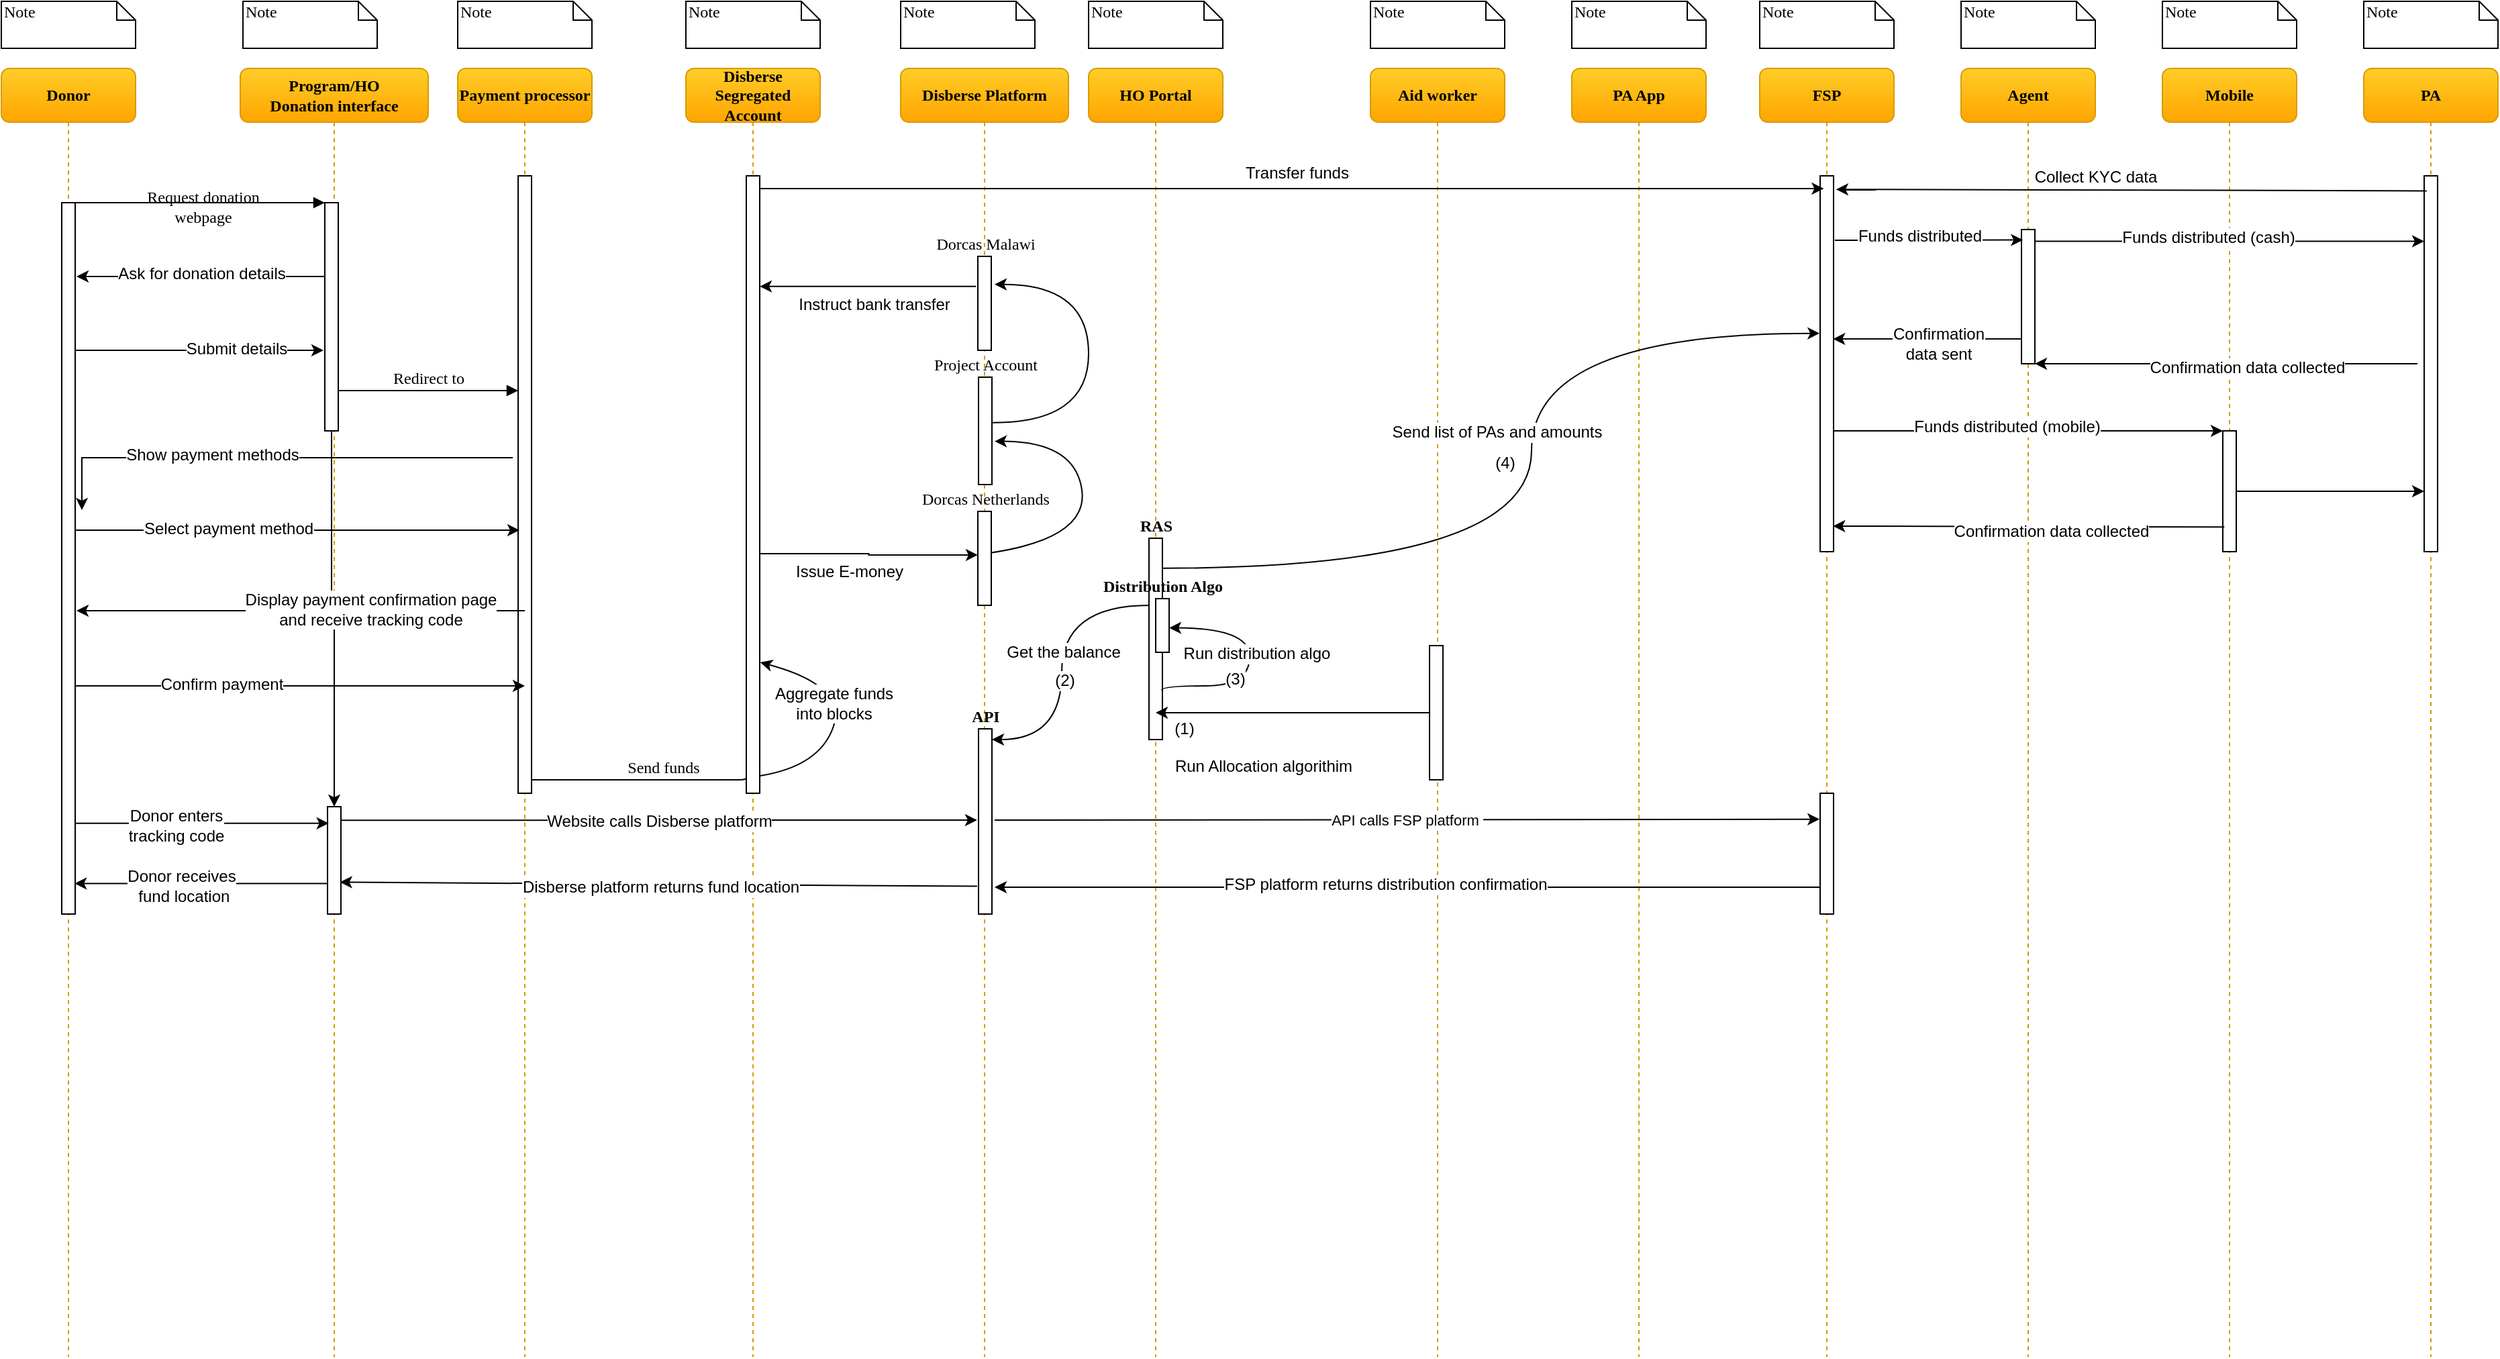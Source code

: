 <mxfile version="10.8.4" type="github"><diagram name="Page-1" id="13e1069c-82ec-6db2-03f1-153e76fe0fe0"><mxGraphModel dx="1394" dy="752" grid="1" gridSize="10" guides="1" tooltips="1" connect="1" arrows="1" fold="1" page="1" pageScale="1" pageWidth="1100" pageHeight="850" background="#ffffff" math="0" shadow="0"><root><mxCell id="0"/><mxCell id="1" parent="0"/><mxCell id="7baba1c4bc27f4b0-2" value="Program/HO&lt;br&gt;Donation interface" style="shape=umlLifeline;perimeter=lifelinePerimeter;whiteSpace=wrap;html=1;container=1;collapsible=0;recursiveResize=0;outlineConnect=0;rounded=1;shadow=0;comic=0;labelBackgroundColor=none;strokeColor=#d79b00;strokeWidth=1;fillColor=#ffcd28;fontFamily=Verdana;fontSize=12;fontColor=#000000;align=center;fontStyle=1;gradientColor=#ffa500;" parent="1" vertex="1"><mxGeometry x="238" y="80" width="140" height="960" as="geometry"/></mxCell><mxCell id="sv2td1icU-97Tw6SDSd2-32" value="" style="edgeStyle=orthogonalEdgeStyle;rounded=0;orthogonalLoop=1;jettySize=auto;html=1;" parent="7baba1c4bc27f4b0-2" source="7baba1c4bc27f4b0-10" target="sv2td1icU-97Tw6SDSd2-31" edge="1"><mxGeometry relative="1" as="geometry"/></mxCell><mxCell id="7baba1c4bc27f4b0-10" value="" style="html=1;points=[];perimeter=orthogonalPerimeter;rounded=0;shadow=0;comic=0;labelBackgroundColor=none;strokeColor=#000000;strokeWidth=1;fillColor=#FFFFFF;fontFamily=Verdana;fontSize=12;fontColor=#000000;align=center;" parent="7baba1c4bc27f4b0-2" vertex="1"><mxGeometry x="63" y="100" width="10" height="170" as="geometry"/></mxCell><mxCell id="sv2td1icU-97Tw6SDSd2-31" value="" style="html=1;points=[];perimeter=orthogonalPerimeter;rounded=0;shadow=0;comic=0;labelBackgroundColor=none;strokeColor=#000000;strokeWidth=1;fillColor=#FFFFFF;fontFamily=Verdana;fontSize=12;fontColor=#000000;align=center;" parent="7baba1c4bc27f4b0-2" vertex="1"><mxGeometry x="65" y="550" width="10" height="80" as="geometry"/></mxCell><mxCell id="7baba1c4bc27f4b0-3" value="Payment processor" style="shape=umlLifeline;perimeter=lifelinePerimeter;whiteSpace=wrap;html=1;container=1;collapsible=0;recursiveResize=0;outlineConnect=0;rounded=1;shadow=0;comic=0;labelBackgroundColor=none;strokeColor=#d79b00;strokeWidth=1;fillColor=#ffcd28;fontFamily=Verdana;fontSize=12;fontColor=#000000;align=center;fontStyle=1;gradientColor=#ffa500;" parent="1" vertex="1"><mxGeometry x="400" y="80" width="100" height="960" as="geometry"/></mxCell><mxCell id="7baba1c4bc27f4b0-13" value="" style="html=1;points=[];perimeter=orthogonalPerimeter;rounded=0;shadow=0;comic=0;labelBackgroundColor=none;strokeColor=#000000;strokeWidth=1;fillColor=#FFFFFF;fontFamily=Verdana;fontSize=12;fontColor=#000000;align=center;" parent="7baba1c4bc27f4b0-3" vertex="1"><mxGeometry x="45" y="80" width="10" height="460" as="geometry"/></mxCell><mxCell id="7baba1c4bc27f4b0-4" value="Disberse Platform" style="shape=umlLifeline;perimeter=lifelinePerimeter;whiteSpace=wrap;html=1;container=1;collapsible=0;recursiveResize=0;outlineConnect=0;rounded=1;shadow=0;comic=0;labelBackgroundColor=none;strokeColor=#d79b00;strokeWidth=1;fillColor=#ffcd28;fontFamily=Verdana;fontSize=12;fontColor=#000000;align=center;fontStyle=1;gradientColor=#ffa500;" parent="1" vertex="1"><mxGeometry x="730" y="80" width="125" height="960" as="geometry"/></mxCell><mxCell id="CLC3MCdHt6e1u6FwwesH-14" value="Project Account" style="html=1;points=[];perimeter=orthogonalPerimeter;rounded=0;shadow=0;comic=0;labelBackgroundColor=none;strokeColor=#000000;strokeWidth=1;fillColor=#FFFFFF;fontFamily=Verdana;fontSize=12;fontColor=#000000;align=center;verticalAlign=bottom;labelPosition=center;verticalLabelPosition=top;" parent="7baba1c4bc27f4b0-4" vertex="1"><mxGeometry x="58" y="230" width="10" height="80" as="geometry"/></mxCell><mxCell id="sv2td1icU-97Tw6SDSd2-11" value="Dorcas Malawi" style="html=1;points=[];perimeter=orthogonalPerimeter;rounded=0;shadow=0;comic=0;labelBackgroundColor=none;strokeColor=#000000;strokeWidth=1;fillColor=#FFFFFF;fontFamily=Verdana;fontSize=12;fontColor=#000000;align=center;verticalAlign=bottom;labelPosition=center;verticalLabelPosition=top;" parent="7baba1c4bc27f4b0-4" vertex="1"><mxGeometry x="57.5" y="140" width="10" height="70" as="geometry"/></mxCell><mxCell id="CLC3MCdHt6e1u6FwwesH-8" value="API" style="html=1;points=[];perimeter=orthogonalPerimeter;rounded=0;shadow=0;comic=0;labelBackgroundColor=none;strokeColor=#000000;strokeWidth=1;fillColor=#FFFFFF;fontFamily=Verdana;fontSize=12;fontColor=#000000;align=center;verticalAlign=bottom;labelPosition=center;verticalLabelPosition=top;fontStyle=1" parent="7baba1c4bc27f4b0-4" vertex="1"><mxGeometry x="58" y="492" width="10" height="138" as="geometry"/></mxCell><mxCell id="7baba1c4bc27f4b0-16" value="Dorcas Netherlands" style="html=1;points=[];perimeter=orthogonalPerimeter;rounded=0;shadow=0;comic=0;labelBackgroundColor=none;strokeColor=#000000;strokeWidth=1;fillColor=#FFFFFF;fontFamily=Verdana;fontSize=12;fontColor=#000000;align=center;verticalAlign=bottom;labelPosition=center;verticalLabelPosition=top;" parent="7baba1c4bc27f4b0-4" vertex="1"><mxGeometry x="57.5" y="330" width="10" height="70" as="geometry"/></mxCell><mxCell id="MZCYpXus2YXxp0_JFi9R-4" value="" style="curved=1;endArrow=classic;html=1;exitX=0.943;exitY=0.441;exitDx=0;exitDy=0;exitPerimeter=0;entryX=1.2;entryY=0.597;entryDx=0;entryDy=0;entryPerimeter=0;" parent="7baba1c4bc27f4b0-4" source="7baba1c4bc27f4b0-16" target="CLC3MCdHt6e1u6FwwesH-14" edge="1"><mxGeometry width="50" height="50" relative="1" as="geometry"><mxPoint x="90" y="300" as="sourcePoint"/><mxPoint x="140" y="250" as="targetPoint"/><Array as="points"><mxPoint x="140" y="350"/><mxPoint x="130" y="278"/></Array></mxGeometry></mxCell><mxCell id="MZCYpXus2YXxp0_JFi9R-5" value="" style="curved=1;endArrow=classic;html=1;exitX=1.047;exitY=0.424;exitDx=0;exitDy=0;exitPerimeter=0;entryX=1.25;entryY=0.298;entryDx=0;entryDy=0;entryPerimeter=0;" parent="7baba1c4bc27f4b0-4" source="CLC3MCdHt6e1u6FwwesH-14" target="sv2td1icU-97Tw6SDSd2-11" edge="1"><mxGeometry width="50" height="50" relative="1" as="geometry"><mxPoint x="77" y="371" as="sourcePoint"/><mxPoint x="80" y="288" as="targetPoint"/><Array as="points"><mxPoint x="140" y="264"/><mxPoint x="140" y="161"/></Array></mxGeometry></mxCell><mxCell id="7baba1c4bc27f4b0-5" value="HO Portal" style="shape=umlLifeline;perimeter=lifelinePerimeter;whiteSpace=wrap;html=1;container=1;collapsible=0;recursiveResize=0;outlineConnect=0;rounded=1;shadow=0;comic=0;labelBackgroundColor=none;strokeColor=#d79b00;strokeWidth=1;fillColor=#ffcd28;fontFamily=Verdana;fontSize=12;fontColor=#000000;align=center;fontStyle=1;gradientColor=#ffa500;" parent="1" vertex="1"><mxGeometry x="870" y="80" width="100" height="960" as="geometry"/></mxCell><mxCell id="7baba1c4bc27f4b0-28" value="RAS" style="html=1;points=[];perimeter=orthogonalPerimeter;rounded=0;shadow=0;comic=0;labelBackgroundColor=none;strokeColor=#000000;strokeWidth=1;fillColor=#FFFFFF;fontFamily=Verdana;fontSize=12;fontColor=#000000;align=center;labelPosition=center;verticalLabelPosition=top;verticalAlign=bottom;fontStyle=1" parent="7baba1c4bc27f4b0-5" vertex="1"><mxGeometry x="45" y="350" width="10" height="150" as="geometry"/></mxCell><mxCell id="7baba1c4bc27f4b0-6" value="PA App" style="shape=umlLifeline;perimeter=lifelinePerimeter;whiteSpace=wrap;html=1;container=1;collapsible=0;recursiveResize=0;outlineConnect=0;rounded=1;shadow=0;comic=0;labelBackgroundColor=none;strokeColor=#d79b00;strokeWidth=1;fillColor=#ffcd28;fontFamily=Verdana;fontSize=12;fontColor=#000000;align=center;fontStyle=1;gradientColor=#ffa500;" parent="1" vertex="1"><mxGeometry x="1230" y="80" width="100" height="960" as="geometry"/></mxCell><mxCell id="7baba1c4bc27f4b0-7" value="FSP" style="shape=umlLifeline;perimeter=lifelinePerimeter;whiteSpace=wrap;html=1;container=1;collapsible=0;recursiveResize=0;outlineConnect=0;rounded=1;shadow=0;comic=0;labelBackgroundColor=none;strokeWidth=1;fillColor=#ffcd28;fontFamily=Verdana;fontSize=12;align=center;fontStyle=1;strokeColor=#d79b00;gradientColor=#ffa500;" parent="1" vertex="1"><mxGeometry x="1370" y="80" width="100" height="960" as="geometry"/></mxCell><mxCell id="5wzmOpLxwS4jzTL7WLW5-13" value="" style="html=1;points=[];perimeter=orthogonalPerimeter;rounded=0;shadow=0;comic=0;labelBackgroundColor=none;strokeColor=#000000;strokeWidth=1;fillColor=#FFFFFF;fontFamily=Verdana;fontSize=12;fontColor=#000000;align=center;verticalAlign=bottom;labelPosition=center;verticalLabelPosition=top;direction=west;" parent="7baba1c4bc27f4b0-7" vertex="1"><mxGeometry x="45" y="80" width="10" height="280" as="geometry"/></mxCell><mxCell id="sv2td1icU-97Tw6SDSd2-46" value="" style="html=1;points=[];perimeter=orthogonalPerimeter;rounded=0;shadow=0;comic=0;labelBackgroundColor=none;strokeColor=#000000;strokeWidth=1;fillColor=#FFFFFF;fontFamily=Verdana;fontSize=12;fontColor=#000000;align=center;verticalAlign=bottom;labelPosition=center;verticalLabelPosition=top;direction=west;" parent="7baba1c4bc27f4b0-7" vertex="1"><mxGeometry x="45" y="540" width="10" height="90" as="geometry"/></mxCell><mxCell id="7baba1c4bc27f4b0-8" value="Donor" style="shape=umlLifeline;perimeter=lifelinePerimeter;whiteSpace=wrap;html=1;container=1;collapsible=0;recursiveResize=0;outlineConnect=0;rounded=1;shadow=0;comic=0;labelBackgroundColor=none;strokeColor=#d79b00;strokeWidth=1;fillColor=#ffcd28;fontFamily=Verdana;fontSize=12;fontColor=#000000;align=center;fontStyle=1;gradientColor=#ffa500;" parent="1" vertex="1"><mxGeometry x="60" y="80" width="100" height="960" as="geometry"/></mxCell><mxCell id="7baba1c4bc27f4b0-9" value="" style="html=1;points=[];perimeter=orthogonalPerimeter;rounded=0;shadow=0;comic=0;labelBackgroundColor=none;strokeColor=#000000;strokeWidth=1;fillColor=#FFFFFF;fontFamily=Verdana;fontSize=12;fontColor=#000000;align=center;" parent="7baba1c4bc27f4b0-8" vertex="1"><mxGeometry x="45" y="100" width="10" height="530" as="geometry"/></mxCell><mxCell id="7baba1c4bc27f4b0-17" value="Send funds" style="html=1;verticalAlign=bottom;endArrow=block;labelBackgroundColor=none;fontFamily=Verdana;fontSize=12;edgeStyle=elbowEdgeStyle;elbow=vertical;entryX=0.5;entryY=0.913;entryDx=0;entryDy=0;entryPerimeter=0;" parent="1" target="CLC3MCdHt6e1u6FwwesH-10" edge="1"><mxGeometry relative="1" as="geometry"><mxPoint x="455" y="610" as="sourcePoint"/><Array as="points"><mxPoint x="460" y="610"/></Array><mxPoint x="585" y="610" as="targetPoint"/></mxGeometry></mxCell><mxCell id="7baba1c4bc27f4b0-11" value="Request donation &lt;br&gt;webpage" style="html=1;verticalAlign=bottom;endArrow=block;entryX=0;entryY=0;labelBackgroundColor=none;fontFamily=Verdana;fontSize=12;edgeStyle=elbowEdgeStyle;elbow=vertical;" parent="1" source="7baba1c4bc27f4b0-9" target="7baba1c4bc27f4b0-10" edge="1"><mxGeometry x="0.021" y="-20" relative="1" as="geometry"><mxPoint x="220" y="190" as="sourcePoint"/><mxPoint as="offset"/></mxGeometry></mxCell><mxCell id="7baba1c4bc27f4b0-14" value="Redirect to" style="html=1;verticalAlign=bottom;endArrow=block;entryX=0;entryY=0;labelBackgroundColor=none;fontFamily=Verdana;fontSize=12;edgeStyle=elbowEdgeStyle;elbow=vertical;" parent="1" edge="1"><mxGeometry relative="1" as="geometry"><mxPoint x="311" y="320" as="sourcePoint"/><mxPoint x="445" y="320" as="targetPoint"/></mxGeometry></mxCell><mxCell id="7baba1c4bc27f4b0-40" value="Note" style="shape=note;whiteSpace=wrap;html=1;size=14;verticalAlign=top;align=left;spacingTop=-6;rounded=0;shadow=0;comic=0;labelBackgroundColor=none;strokeColor=#000000;strokeWidth=1;fillColor=#FFFFFF;fontFamily=Verdana;fontSize=12;fontColor=#000000;" parent="1" vertex="1"><mxGeometry x="60" y="30" width="100" height="35" as="geometry"/></mxCell><mxCell id="7baba1c4bc27f4b0-41" value="Note" style="shape=note;whiteSpace=wrap;html=1;size=14;verticalAlign=top;align=left;spacingTop=-6;rounded=0;shadow=0;comic=0;labelBackgroundColor=none;strokeColor=#000000;strokeWidth=1;fillColor=#FFFFFF;fontFamily=Verdana;fontSize=12;fontColor=#000000;" parent="1" vertex="1"><mxGeometry x="240" y="30" width="100" height="35" as="geometry"/></mxCell><mxCell id="7baba1c4bc27f4b0-42" value="Note" style="shape=note;whiteSpace=wrap;html=1;size=14;verticalAlign=top;align=left;spacingTop=-6;rounded=0;shadow=0;comic=0;labelBackgroundColor=none;strokeColor=#000000;strokeWidth=1;fillColor=#FFFFFF;fontFamily=Verdana;fontSize=12;fontColor=#000000;" parent="1" vertex="1"><mxGeometry x="400" y="30" width="100" height="35" as="geometry"/></mxCell><mxCell id="7baba1c4bc27f4b0-43" value="Note" style="shape=note;whiteSpace=wrap;html=1;size=14;verticalAlign=top;align=left;spacingTop=-6;rounded=0;shadow=0;comic=0;labelBackgroundColor=none;strokeColor=#000000;strokeWidth=1;fillColor=#FFFFFF;fontFamily=Verdana;fontSize=12;fontColor=#000000;" parent="1" vertex="1"><mxGeometry x="730" y="30" width="100" height="35" as="geometry"/></mxCell><mxCell id="7baba1c4bc27f4b0-44" value="Note" style="shape=note;whiteSpace=wrap;html=1;size=14;verticalAlign=top;align=left;spacingTop=-6;rounded=0;shadow=0;comic=0;labelBackgroundColor=none;strokeColor=#000000;strokeWidth=1;fillColor=#FFFFFF;fontFamily=Verdana;fontSize=12;fontColor=#000000;" parent="1" vertex="1"><mxGeometry x="870" y="30" width="100" height="35" as="geometry"/></mxCell><mxCell id="7baba1c4bc27f4b0-45" value="Note" style="shape=note;whiteSpace=wrap;html=1;size=14;verticalAlign=top;align=left;spacingTop=-6;rounded=0;shadow=0;comic=0;labelBackgroundColor=none;strokeColor=#000000;strokeWidth=1;fillColor=#FFFFFF;fontFamily=Verdana;fontSize=12;fontColor=#000000;" parent="1" vertex="1"><mxGeometry x="1230" y="30" width="100" height="35" as="geometry"/></mxCell><mxCell id="7baba1c4bc27f4b0-46" value="Note" style="shape=note;whiteSpace=wrap;html=1;size=14;verticalAlign=top;align=left;spacingTop=-6;rounded=0;shadow=0;comic=0;labelBackgroundColor=none;strokeColor=#000000;strokeWidth=1;fillColor=#FFFFFF;fontFamily=Verdana;fontSize=12;fontColor=#000000;" parent="1" vertex="1"><mxGeometry x="1370" y="30" width="100" height="35" as="geometry"/></mxCell><mxCell id="b2-2HGAX1U4sF1IdMZ35-1" style="edgeStyle=orthogonalEdgeStyle;rounded=0;orthogonalLoop=1;jettySize=auto;html=1;entryX=1.1;entryY=0.261;entryDx=0;entryDy=0;entryPerimeter=0;" parent="1" edge="1"><mxGeometry relative="1" as="geometry"><mxPoint x="301" y="235" as="sourcePoint"/><mxPoint x="116" y="235" as="targetPoint"/></mxGeometry></mxCell><mxCell id="b2-2HGAX1U4sF1IdMZ35-2" value="Ask for donation details" style="text;html=1;resizable=0;points=[];align=center;verticalAlign=middle;labelBackgroundColor=#ffffff;" parent="b2-2HGAX1U4sF1IdMZ35-1" vertex="1" connectable="0"><mxGeometry x="-0.131" y="3" relative="1" as="geometry"><mxPoint x="-12" y="-5" as="offset"/></mxGeometry></mxCell><mxCell id="b2-2HGAX1U4sF1IdMZ35-3" style="edgeStyle=orthogonalEdgeStyle;rounded=0;orthogonalLoop=1;jettySize=auto;html=1;entryX=-0.1;entryY=0.957;entryDx=0;entryDy=0;entryPerimeter=0;" parent="1" edge="1"><mxGeometry relative="1" as="geometry"><mxPoint x="115" y="290" as="sourcePoint"/><mxPoint x="300" y="290" as="targetPoint"/></mxGeometry></mxCell><mxCell id="b2-2HGAX1U4sF1IdMZ35-4" value="Submit details" style="text;html=1;resizable=0;points=[];align=center;verticalAlign=middle;labelBackgroundColor=#ffffff;" parent="b2-2HGAX1U4sF1IdMZ35-3" vertex="1" connectable="0"><mxGeometry x="0.297" y="1" relative="1" as="geometry"><mxPoint as="offset"/></mxGeometry></mxCell><mxCell id="b2-2HGAX1U4sF1IdMZ35-5" style="edgeStyle=orthogonalEdgeStyle;rounded=0;orthogonalLoop=1;jettySize=auto;html=1;entryX=1.5;entryY=0.432;entryDx=0;entryDy=0;entryPerimeter=0;" parent="1" target="7baba1c4bc27f4b0-9" edge="1"><mxGeometry relative="1" as="geometry"><mxPoint x="441" y="370" as="sourcePoint"/><Array as="points"><mxPoint x="441" y="370"/></Array></mxGeometry></mxCell><mxCell id="b2-2HGAX1U4sF1IdMZ35-6" value="Show payment methods" style="text;html=1;resizable=0;points=[];align=center;verticalAlign=middle;labelBackgroundColor=#ffffff;" parent="b2-2HGAX1U4sF1IdMZ35-5" vertex="1" connectable="0"><mxGeometry x="0.248" y="-2" relative="1" as="geometry"><mxPoint as="offset"/></mxGeometry></mxCell><mxCell id="b2-2HGAX1U4sF1IdMZ35-7" style="edgeStyle=orthogonalEdgeStyle;rounded=0;orthogonalLoop=1;jettySize=auto;html=1;" parent="1" edge="1"><mxGeometry relative="1" as="geometry"><mxPoint x="115" y="424" as="sourcePoint"/><mxPoint x="446" y="424" as="targetPoint"/><Array as="points"><mxPoint x="210" y="424"/><mxPoint x="210" y="424"/></Array></mxGeometry></mxCell><mxCell id="b2-2HGAX1U4sF1IdMZ35-8" value="Select payment method" style="text;html=1;resizable=0;points=[];align=center;verticalAlign=middle;labelBackgroundColor=#ffffff;" parent="b2-2HGAX1U4sF1IdMZ35-7" vertex="1" connectable="0"><mxGeometry x="-0.426" y="-31" relative="1" as="geometry"><mxPoint x="19" y="-32" as="offset"/></mxGeometry></mxCell><mxCell id="b2-2HGAX1U4sF1IdMZ35-9" style="edgeStyle=orthogonalEdgeStyle;rounded=0;orthogonalLoop=1;jettySize=auto;html=1;entryX=1.1;entryY=0.782;entryDx=0;entryDy=0;entryPerimeter=0;exitX=0.5;exitY=0.771;exitDx=0;exitDy=0;exitPerimeter=0;" parent="1" edge="1"><mxGeometry relative="1" as="geometry"><mxPoint x="450" y="484" as="sourcePoint"/><mxPoint x="116" y="484" as="targetPoint"/></mxGeometry></mxCell><mxCell id="b2-2HGAX1U4sF1IdMZ35-11" value="Display payment confirmation page&lt;br&gt;and receive tracking code&lt;br&gt;" style="text;html=1;resizable=0;points=[];align=center;verticalAlign=middle;labelBackgroundColor=#ffffff;" parent="b2-2HGAX1U4sF1IdMZ35-9" vertex="1" connectable="0"><mxGeometry x="-0.299" y="3" relative="1" as="geometry"><mxPoint x="2" y="-4" as="offset"/></mxGeometry></mxCell><mxCell id="b2-2HGAX1U4sF1IdMZ35-12" style="edgeStyle=orthogonalEdgeStyle;rounded=0;orthogonalLoop=1;jettySize=auto;html=1;entryX=0.5;entryY=0.905;entryDx=0;entryDy=0;entryPerimeter=0;" parent="1" edge="1"><mxGeometry relative="1" as="geometry"><mxPoint x="115" y="540" as="sourcePoint"/><mxPoint x="450" y="540" as="targetPoint"/><Array as="points"><mxPoint x="220" y="540"/><mxPoint x="220" y="540"/></Array></mxGeometry></mxCell><mxCell id="b2-2HGAX1U4sF1IdMZ35-13" value="Confirm payment" style="text;html=1;resizable=0;points=[];align=center;verticalAlign=middle;labelBackgroundColor=#ffffff;" parent="b2-2HGAX1U4sF1IdMZ35-12" vertex="1" connectable="0"><mxGeometry x="-0.373" y="-56" relative="1" as="geometry"><mxPoint x="4" y="-57" as="offset"/></mxGeometry></mxCell><mxCell id="CLC3MCdHt6e1u6FwwesH-6" value="Disberse Segregated Account" style="shape=umlLifeline;perimeter=lifelinePerimeter;whiteSpace=wrap;html=1;container=1;collapsible=0;recursiveResize=0;outlineConnect=0;rounded=1;shadow=0;comic=0;labelBackgroundColor=none;strokeColor=#d79b00;strokeWidth=1;fillColor=#ffcd28;fontFamily=Verdana;fontSize=12;fontColor=#000000;align=center;fontStyle=1;gradientColor=#ffa500;" parent="1" vertex="1"><mxGeometry x="570" y="80" width="100" height="960" as="geometry"/></mxCell><mxCell id="CLC3MCdHt6e1u6FwwesH-10" value="" style="html=1;points=[];perimeter=orthogonalPerimeter;rounded=0;shadow=0;comic=0;labelBackgroundColor=none;strokeColor=#000000;strokeWidth=1;fillColor=#FFFFFF;fontFamily=Verdana;fontSize=12;fontColor=#000000;align=center;labelPosition=center;verticalLabelPosition=top;verticalAlign=bottom;" parent="CLC3MCdHt6e1u6FwwesH-6" vertex="1"><mxGeometry x="45" y="80" width="10" height="460" as="geometry"/></mxCell><mxCell id="MZCYpXus2YXxp0_JFi9R-1" value="" style="curved=1;endArrow=classic;html=1;exitX=0.962;exitY=0.972;exitDx=0;exitDy=0;exitPerimeter=0;entryX=1.039;entryY=0.788;entryDx=0;entryDy=0;entryPerimeter=0;" parent="CLC3MCdHt6e1u6FwwesH-6" source="CLC3MCdHt6e1u6FwwesH-10" target="CLC3MCdHt6e1u6FwwesH-10" edge="1"><mxGeometry width="50" height="50" relative="1" as="geometry"><mxPoint x="-60" y="460" as="sourcePoint"/><mxPoint x="45" y="443" as="targetPoint"/><Array as="points"><mxPoint x="100" y="520"/><mxPoint x="120" y="460"/></Array></mxGeometry></mxCell><mxCell id="MZCYpXus2YXxp0_JFi9R-2" value="Aggregate funds&lt;br&gt;into blocks&lt;br&gt;" style="text;html=1;resizable=0;points=[];align=center;verticalAlign=middle;labelBackgroundColor=#ffffff;" parent="MZCYpXus2YXxp0_JFi9R-1" vertex="1" connectable="0"><mxGeometry x="0.055" y="5" relative="1" as="geometry"><mxPoint y="-1" as="offset"/></mxGeometry></mxCell><mxCell id="CLC3MCdHt6e1u6FwwesH-9" value="Note" style="shape=note;whiteSpace=wrap;html=1;size=14;verticalAlign=top;align=left;spacingTop=-6;rounded=0;shadow=0;comic=0;labelBackgroundColor=none;strokeColor=#000000;strokeWidth=1;fillColor=#FFFFFF;fontFamily=Verdana;fontSize=12;fontColor=#000000;" parent="1" vertex="1"><mxGeometry x="570" y="30" width="100" height="35" as="geometry"/></mxCell><mxCell id="CLC3MCdHt6e1u6FwwesH-12" style="edgeStyle=orthogonalEdgeStyle;rounded=0;orthogonalLoop=1;jettySize=auto;html=1;entryX=0;entryY=0.464;entryDx=0;entryDy=0;entryPerimeter=0;exitX=1.039;exitY=0.612;exitDx=0;exitDy=0;exitPerimeter=0;" parent="1" source="CLC3MCdHt6e1u6FwwesH-10" target="7baba1c4bc27f4b0-16" edge="1"><mxGeometry relative="1" as="geometry"><mxPoint x="660" y="442" as="sourcePoint"/></mxGeometry></mxCell><mxCell id="CLC3MCdHt6e1u6FwwesH-23" style="edgeStyle=orthogonalEdgeStyle;curved=1;rounded=0;orthogonalLoop=1;jettySize=auto;html=1;" parent="1" source="7baba1c4bc27f4b0-28" edge="1"><mxGeometry relative="1" as="geometry"><Array as="points"><mxPoint x="850" y="480"/><mxPoint x="850" y="580"/></Array><mxPoint x="798" y="580" as="targetPoint"/></mxGeometry></mxCell><mxCell id="CLC3MCdHt6e1u6FwwesH-24" value="Get the balance" style="text;html=1;resizable=0;points=[];align=center;verticalAlign=middle;labelBackgroundColor=#ffffff;" parent="CLC3MCdHt6e1u6FwwesH-23" vertex="1" connectable="0"><mxGeometry x="-0.2" y="-1" relative="1" as="geometry"><mxPoint x="2" y="13" as="offset"/></mxGeometry></mxCell><mxCell id="CLC3MCdHt6e1u6FwwesH-39" value="(2)" style="text;html=1;resizable=0;points=[];align=center;verticalAlign=middle;labelBackgroundColor=#ffffff;" parent="CLC3MCdHt6e1u6FwwesH-23" vertex="1" connectable="0"><mxGeometry x="0.117" y="2" relative="1" as="geometry"><mxPoint as="offset"/></mxGeometry></mxCell><mxCell id="CLC3MCdHt6e1u6FwwesH-25" value="Aid worker" style="shape=umlLifeline;perimeter=lifelinePerimeter;whiteSpace=wrap;html=1;container=1;collapsible=0;recursiveResize=0;outlineConnect=0;rounded=1;shadow=0;comic=0;labelBackgroundColor=none;strokeColor=#d79b00;strokeWidth=1;fillColor=#ffcd28;fontFamily=Verdana;fontSize=12;fontColor=#000000;align=center;fontStyle=1;gradientColor=#ffa500;" parent="1" vertex="1"><mxGeometry x="1080" y="80" width="100" height="960" as="geometry"/></mxCell><mxCell id="b2-2HGAX1U4sF1IdMZ35-26" value="" style="html=1;points=[];perimeter=orthogonalPerimeter;rounded=0;shadow=0;comic=0;labelBackgroundColor=none;strokeColor=#000000;strokeWidth=1;fillColor=#FFFFFF;fontFamily=Verdana;fontSize=12;fontColor=#000000;align=center;verticalAlign=bottom;labelPosition=center;verticalLabelPosition=top;fontStyle=1" parent="CLC3MCdHt6e1u6FwwesH-25" vertex="1"><mxGeometry x="44" y="430" width="10" height="100" as="geometry"/></mxCell><mxCell id="CLC3MCdHt6e1u6FwwesH-26" value="Note" style="shape=note;whiteSpace=wrap;html=1;size=14;verticalAlign=top;align=left;spacingTop=-6;rounded=0;shadow=0;comic=0;labelBackgroundColor=none;strokeColor=#000000;strokeWidth=1;fillColor=#FFFFFF;fontFamily=Verdana;fontSize=12;fontColor=#000000;" parent="1" vertex="1"><mxGeometry x="1080" y="30" width="100" height="35" as="geometry"/></mxCell><mxCell id="CLC3MCdHt6e1u6FwwesH-27" style="edgeStyle=orthogonalEdgeStyle;curved=1;rounded=0;orthogonalLoop=1;jettySize=auto;html=1;" parent="1" source="b2-2HGAX1U4sF1IdMZ35-26" target="7baba1c4bc27f4b0-5" edge="1"><mxGeometry relative="1" as="geometry"><mxPoint x="1100" y="620.0" as="targetPoint"/></mxGeometry></mxCell><mxCell id="CLC3MCdHt6e1u6FwwesH-31" value="Run Allocation algorithim" style="text;html=1;resizable=0;points=[];align=center;verticalAlign=middle;labelBackgroundColor=#ffffff;" parent="CLC3MCdHt6e1u6FwwesH-27" vertex="1" connectable="0"><mxGeometry x="0.177" y="21" relative="1" as="geometry"><mxPoint x="-4" y="19" as="offset"/></mxGeometry></mxCell><mxCell id="CLC3MCdHt6e1u6FwwesH-38" value="(1)" style="text;html=1;resizable=0;points=[];align=center;verticalAlign=middle;labelBackgroundColor=#ffffff;" parent="CLC3MCdHt6e1u6FwwesH-27" vertex="1" connectable="0"><mxGeometry x="-0.494" y="-26" relative="1" as="geometry"><mxPoint x="-132" y="38" as="offset"/></mxGeometry></mxCell><mxCell id="CLC3MCdHt6e1u6FwwesH-33" value="Distribution Algo" style="html=1;points=[];perimeter=orthogonalPerimeter;rounded=0;shadow=0;comic=0;labelBackgroundColor=none;strokeColor=#000000;strokeWidth=1;fillColor=#FFFFFF;fontFamily=Verdana;fontSize=12;fontColor=#000000;align=center;verticalAlign=bottom;labelPosition=center;verticalLabelPosition=top;fontStyle=1" parent="1" vertex="1"><mxGeometry x="920" y="475" width="10" height="40" as="geometry"/></mxCell><mxCell id="CLC3MCdHt6e1u6FwwesH-37" style="edgeStyle=orthogonalEdgeStyle;curved=1;rounded=0;orthogonalLoop=1;jettySize=auto;html=1;entryX=1;entryY=0.545;entryDx=0;entryDy=0;entryPerimeter=0;exitX=0.94;exitY=0.755;exitDx=0;exitDy=0;exitPerimeter=0;" parent="1" source="7baba1c4bc27f4b0-28" target="CLC3MCdHt6e1u6FwwesH-33" edge="1"><mxGeometry relative="1" as="geometry"><Array as="points"><mxPoint x="924" y="540"/><mxPoint x="990" y="540"/><mxPoint x="990" y="497"/></Array></mxGeometry></mxCell><mxCell id="CLC3MCdHt6e1u6FwwesH-40" value="(3)" style="text;html=1;resizable=0;points=[];align=center;verticalAlign=middle;labelBackgroundColor=#ffffff;" parent="CLC3MCdHt6e1u6FwwesH-37" vertex="1" connectable="0"><mxGeometry x="-0.328" y="5" relative="1" as="geometry"><mxPoint as="offset"/></mxGeometry></mxCell><mxCell id="CLC3MCdHt6e1u6FwwesH-41" value="Run distribution algo" style="text;html=1;resizable=0;points=[];align=center;verticalAlign=middle;labelBackgroundColor=#ffffff;" parent="CLC3MCdHt6e1u6FwwesH-37" vertex="1" connectable="0"><mxGeometry x="0.193" y="2" relative="1" as="geometry"><mxPoint x="7" y="9" as="offset"/></mxGeometry></mxCell><mxCell id="CLC3MCdHt6e1u6FwwesH-43" style="edgeStyle=orthogonalEdgeStyle;curved=1;rounded=0;orthogonalLoop=1;jettySize=auto;html=1;entryX=1.038;entryY=0.581;entryDx=0;entryDy=0;entryPerimeter=0;exitX=0.962;exitY=0.149;exitDx=0;exitDy=0;exitPerimeter=0;" parent="1" source="7baba1c4bc27f4b0-28" target="5wzmOpLxwS4jzTL7WLW5-13" edge="1"><mxGeometry relative="1" as="geometry"><Array as="points"><mxPoint x="1200" y="452"/><mxPoint x="1200" y="277"/></Array><mxPoint x="1150" y="330" as="targetPoint"/></mxGeometry></mxCell><mxCell id="CLC3MCdHt6e1u6FwwesH-44" value="(4)" style="text;html=1;resizable=0;points=[];align=center;verticalAlign=middle;labelBackgroundColor=#ffffff;" parent="CLC3MCdHt6e1u6FwwesH-43" vertex="1" connectable="0"><mxGeometry x="-0.073" y="-1" relative="1" as="geometry"><mxPoint x="-21" y="-45.5" as="offset"/></mxGeometry></mxCell><mxCell id="CLC3MCdHt6e1u6FwwesH-45" value="Send list of PAs and amounts" style="text;html=1;resizable=0;points=[];align=center;verticalAlign=middle;labelBackgroundColor=#ffffff;" parent="CLC3MCdHt6e1u6FwwesH-43" vertex="1" connectable="0"><mxGeometry x="-0.308" y="-1" relative="1" as="geometry"><mxPoint x="19" y="-103" as="offset"/></mxGeometry></mxCell><mxCell id="5wzmOpLxwS4jzTL7WLW5-15" value="Agent" style="shape=umlLifeline;perimeter=lifelinePerimeter;whiteSpace=wrap;html=1;container=1;collapsible=0;recursiveResize=0;outlineConnect=0;rounded=1;shadow=0;comic=0;labelBackgroundColor=none;strokeWidth=1;fillColor=#ffcd28;fontFamily=Verdana;fontSize=12;align=center;fontStyle=1;strokeColor=#d79b00;gradientColor=#ffa500;" parent="1" vertex="1"><mxGeometry x="1520" y="80" width="100" height="960" as="geometry"/></mxCell><mxCell id="5wzmOpLxwS4jzTL7WLW5-16" value="" style="html=1;points=[];perimeter=orthogonalPerimeter;rounded=0;shadow=0;comic=0;labelBackgroundColor=none;strokeColor=#000000;strokeWidth=1;fillColor=#FFFFFF;fontFamily=Verdana;fontSize=12;fontColor=#000000;align=center;verticalAlign=bottom;labelPosition=center;verticalLabelPosition=top;direction=west;" parent="5wzmOpLxwS4jzTL7WLW5-15" vertex="1"><mxGeometry x="45" y="120" width="10" height="100" as="geometry"/></mxCell><mxCell id="5wzmOpLxwS4jzTL7WLW5-17" value="Mobile" style="shape=umlLifeline;perimeter=lifelinePerimeter;whiteSpace=wrap;html=1;container=1;collapsible=0;recursiveResize=0;outlineConnect=0;rounded=1;shadow=0;comic=0;labelBackgroundColor=none;strokeWidth=1;fillColor=#ffcd28;fontFamily=Verdana;fontSize=12;align=center;fontStyle=1;strokeColor=#d79b00;gradientColor=#ffa500;" parent="1" vertex="1"><mxGeometry x="1670" y="80" width="100" height="960" as="geometry"/></mxCell><mxCell id="5wzmOpLxwS4jzTL7WLW5-18" value="" style="html=1;points=[];perimeter=orthogonalPerimeter;rounded=0;shadow=0;comic=0;labelBackgroundColor=none;strokeColor=#000000;strokeWidth=1;fillColor=#FFFFFF;fontFamily=Verdana;fontSize=12;fontColor=#000000;align=center;verticalAlign=bottom;labelPosition=center;verticalLabelPosition=top;direction=west;" parent="5wzmOpLxwS4jzTL7WLW5-17" vertex="1"><mxGeometry x="45" y="270" width="10" height="90" as="geometry"/></mxCell><mxCell id="sv2td1icU-97Tw6SDSd2-21" value="PA" style="shape=umlLifeline;perimeter=lifelinePerimeter;whiteSpace=wrap;html=1;container=1;collapsible=0;recursiveResize=0;outlineConnect=0;rounded=1;shadow=0;comic=0;labelBackgroundColor=none;strokeWidth=1;fillColor=#ffcd28;fontFamily=Verdana;fontSize=12;align=center;fontStyle=1;strokeColor=#d79b00;gradientColor=#ffa500;" parent="1" vertex="1"><mxGeometry x="1820" y="80" width="100" height="960" as="geometry"/></mxCell><mxCell id="sv2td1icU-97Tw6SDSd2-22" value="" style="html=1;points=[];perimeter=orthogonalPerimeter;rounded=0;shadow=0;comic=0;labelBackgroundColor=none;strokeColor=#000000;strokeWidth=1;fillColor=#FFFFFF;fontFamily=Verdana;fontSize=12;fontColor=#000000;align=center;verticalAlign=bottom;labelPosition=center;verticalLabelPosition=top;direction=west;" parent="sv2td1icU-97Tw6SDSd2-21" vertex="1"><mxGeometry x="45" y="80" width="10" height="280" as="geometry"/></mxCell><mxCell id="sv2td1icU-97Tw6SDSd2-23" value="Note" style="shape=note;whiteSpace=wrap;html=1;size=14;verticalAlign=top;align=left;spacingTop=-6;rounded=0;shadow=0;comic=0;labelBackgroundColor=none;strokeColor=#000000;strokeWidth=1;fillColor=#FFFFFF;fontFamily=Verdana;fontSize=12;fontColor=#000000;" parent="1" vertex="1"><mxGeometry x="1520" y="30" width="100" height="35" as="geometry"/></mxCell><mxCell id="sv2td1icU-97Tw6SDSd2-25" value="Note" style="shape=note;whiteSpace=wrap;html=1;size=14;verticalAlign=top;align=left;spacingTop=-6;rounded=0;shadow=0;comic=0;labelBackgroundColor=none;strokeColor=#000000;strokeWidth=1;fillColor=#FFFFFF;fontFamily=Verdana;fontSize=12;fontColor=#000000;" parent="1" vertex="1"><mxGeometry x="1670" y="30" width="100" height="35" as="geometry"/></mxCell><mxCell id="sv2td1icU-97Tw6SDSd2-27" value="Note" style="shape=note;whiteSpace=wrap;html=1;size=14;verticalAlign=top;align=left;spacingTop=-6;rounded=0;shadow=0;comic=0;labelBackgroundColor=none;strokeColor=#000000;strokeWidth=1;fillColor=#FFFFFF;fontFamily=Verdana;fontSize=12;fontColor=#000000;" parent="1" vertex="1"><mxGeometry x="1820" y="30" width="100" height="35" as="geometry"/></mxCell><mxCell id="sv2td1icU-97Tw6SDSd2-33" value="" style="endArrow=classic;html=1;entryX=0.085;entryY=0.155;entryDx=0;entryDy=0;entryPerimeter=0;" parent="1" source="7baba1c4bc27f4b0-9" target="sv2td1icU-97Tw6SDSd2-31" edge="1"><mxGeometry width="50" height="50" relative="1" as="geometry"><mxPoint x="170" y="667" as="sourcePoint"/><mxPoint x="220" y="617" as="targetPoint"/></mxGeometry></mxCell><mxCell id="sv2td1icU-97Tw6SDSd2-34" value="Donor enters &lt;br&gt;tracking code" style="text;html=1;resizable=0;points=[];align=center;verticalAlign=middle;labelBackgroundColor=#ffffff;" parent="sv2td1icU-97Tw6SDSd2-33" vertex="1" connectable="0"><mxGeometry x="-0.206" y="-1" relative="1" as="geometry"><mxPoint as="offset"/></mxGeometry></mxCell><mxCell id="sv2td1icU-97Tw6SDSd2-35" value="" style="endArrow=classic;html=1;exitX=1.008;exitY=0.126;exitDx=0;exitDy=0;exitPerimeter=0;entryX=-0.107;entryY=0.493;entryDx=0;entryDy=0;entryPerimeter=0;" parent="1" source="sv2td1icU-97Tw6SDSd2-31" target="CLC3MCdHt6e1u6FwwesH-8" edge="1"><mxGeometry width="50" height="50" relative="1" as="geometry"><mxPoint x="340" y="650" as="sourcePoint"/><mxPoint x="770" y="640" as="targetPoint"/></mxGeometry></mxCell><mxCell id="sv2td1icU-97Tw6SDSd2-36" value="Website calls Disberse platform" style="text;html=1;resizable=0;points=[];align=center;verticalAlign=middle;labelBackgroundColor=#ffffff;" parent="sv2td1icU-97Tw6SDSd2-35" vertex="1" connectable="0"><mxGeometry x="-0.206" y="-1" relative="1" as="geometry"><mxPoint x="49" as="offset"/></mxGeometry></mxCell><mxCell id="sv2td1icU-97Tw6SDSd2-39" value="" style="endArrow=classic;html=1;exitX=-0.107;exitY=0.85;exitDx=0;exitDy=0;exitPerimeter=0;entryX=0.931;entryY=0.703;entryDx=0;entryDy=0;entryPerimeter=0;" parent="1" source="CLC3MCdHt6e1u6FwwesH-8" target="sv2td1icU-97Tw6SDSd2-31" edge="1"><mxGeometry width="50" height="50" relative="1" as="geometry"><mxPoint x="575" y="735" as="sourcePoint"/><mxPoint x="625" y="685" as="targetPoint"/></mxGeometry></mxCell><mxCell id="sv2td1icU-97Tw6SDSd2-41" value="Disberse platform returns fund location" style="text;html=1;resizable=0;points=[];align=center;verticalAlign=middle;labelBackgroundColor=#ffffff;" parent="sv2td1icU-97Tw6SDSd2-39" vertex="1" connectable="0"><mxGeometry x="0.484" relative="1" as="geometry"><mxPoint x="116" y="3" as="offset"/></mxGeometry></mxCell><mxCell id="sv2td1icU-97Tw6SDSd2-43" value="" style="endArrow=classic;html=1;entryX=0.962;entryY=0.957;entryDx=0;entryDy=0;entryPerimeter=0;" parent="1" source="sv2td1icU-97Tw6SDSd2-31" target="7baba1c4bc27f4b0-9" edge="1"><mxGeometry width="50" height="50" relative="1" as="geometry"><mxPoint x="174" y="770" as="sourcePoint"/><mxPoint x="224" y="720" as="targetPoint"/></mxGeometry></mxCell><mxCell id="sv2td1icU-97Tw6SDSd2-44" value="Donor receives&lt;br&gt;&amp;nbsp;fund location" style="text;html=1;resizable=0;points=[];align=center;verticalAlign=middle;labelBackgroundColor=#ffffff;" parent="sv2td1icU-97Tw6SDSd2-43" vertex="1" connectable="0"><mxGeometry x="0.165" y="2" relative="1" as="geometry"><mxPoint as="offset"/></mxGeometry></mxCell><mxCell id="sv2td1icU-97Tw6SDSd2-47" value="API calls FSP platform&amp;nbsp;" style="endArrow=classic;html=1;exitX=1.2;exitY=0.493;exitDx=0;exitDy=0;exitPerimeter=0;entryX=1.038;entryY=0.785;entryDx=0;entryDy=0;entryPerimeter=0;" parent="1" source="CLC3MCdHt6e1u6FwwesH-8" target="sv2td1icU-97Tw6SDSd2-46" edge="1"><mxGeometry width="50" height="50" relative="1" as="geometry"><mxPoint x="950" y="710" as="sourcePoint"/><mxPoint x="1000" y="660" as="targetPoint"/></mxGeometry></mxCell><mxCell id="sv2td1icU-97Tw6SDSd2-49" value="" style="endArrow=classic;html=1;entryX=1.2;entryY=0.855;entryDx=0;entryDy=0;entryPerimeter=0;" parent="1" source="sv2td1icU-97Tw6SDSd2-46" target="CLC3MCdHt6e1u6FwwesH-8" edge="1"><mxGeometry width="50" height="50" relative="1" as="geometry"><mxPoint x="1124" y="720" as="sourcePoint"/><mxPoint x="1174" y="670" as="targetPoint"/></mxGeometry></mxCell><mxCell id="sv2td1icU-97Tw6SDSd2-51" value="FSP platform returns distribution confirmation" style="text;html=1;resizable=0;points=[];align=center;verticalAlign=middle;labelBackgroundColor=#ffffff;" parent="sv2td1icU-97Tw6SDSd2-49" vertex="1" connectable="0"><mxGeometry x="0.055" y="-2" relative="1" as="geometry"><mxPoint as="offset"/></mxGeometry></mxCell><mxCell id="MZCYpXus2YXxp0_JFi9R-3" value="" style="endArrow=classic;html=1;exitX=-0.134;exitY=0.32;exitDx=0;exitDy=0;exitPerimeter=0;" parent="1" source="sv2td1icU-97Tw6SDSd2-11" target="CLC3MCdHt6e1u6FwwesH-10" edge="1"><mxGeometry width="50" height="50" relative="1" as="geometry"><mxPoint x="690" y="279.923" as="sourcePoint"/><mxPoint x="740" y="229.923" as="targetPoint"/></mxGeometry></mxCell><mxCell id="MZCYpXus2YXxp0_JFi9R-6" value="Instruct bank transfer" style="text;html=1;resizable=0;points=[];align=center;verticalAlign=middle;labelBackgroundColor=#ffffff;" parent="MZCYpXus2YXxp0_JFi9R-3" vertex="1" connectable="0"><mxGeometry x="0.239" y="-2" relative="1" as="geometry"><mxPoint x="24" y="15" as="offset"/></mxGeometry></mxCell><mxCell id="MZCYpXus2YXxp0_JFi9R-7" value="Issue E-money" style="text;html=1;resizable=0;points=[];autosize=1;align=left;verticalAlign=top;spacingTop=-4;" parent="1" vertex="1"><mxGeometry x="650" y="445" width="100" height="20" as="geometry"/></mxCell><mxCell id="MZCYpXus2YXxp0_JFi9R-9" value="" style="endArrow=classic;html=1;entryX=0.73;entryY=0.966;entryDx=0;entryDy=0;entryPerimeter=0;" parent="1" source="CLC3MCdHt6e1u6FwwesH-10" target="5wzmOpLxwS4jzTL7WLW5-13" edge="1"><mxGeometry width="50" height="50" relative="1" as="geometry"><mxPoint x="660" y="184.962" as="sourcePoint"/><mxPoint x="710" y="134.962" as="targetPoint"/></mxGeometry></mxCell><mxCell id="MZCYpXus2YXxp0_JFi9R-10" value="Transfer funds" style="text;html=1;resizable=0;points=[];align=center;verticalAlign=middle;labelBackgroundColor=#ffffff;" parent="MZCYpXus2YXxp0_JFi9R-9" vertex="1" connectable="0"><mxGeometry x="0.048" y="-3" relative="1" as="geometry"><mxPoint x="-16" y="-15" as="offset"/></mxGeometry></mxCell><mxCell id="MZCYpXus2YXxp0_JFi9R-11" value="" style="endArrow=classic;html=1;exitX=0.038;exitY=0.912;exitDx=0;exitDy=0;exitPerimeter=0;" parent="1" source="5wzmOpLxwS4jzTL7WLW5-16" target="sv2td1icU-97Tw6SDSd2-22" edge="1"><mxGeometry width="50" height="50" relative="1" as="geometry"><mxPoint x="1690" y="205.115" as="sourcePoint"/><mxPoint x="1850" y="220" as="targetPoint"/></mxGeometry></mxCell><mxCell id="MZCYpXus2YXxp0_JFi9R-12" value="Funds distributed (cash)" style="text;html=1;resizable=0;points=[];align=center;verticalAlign=middle;labelBackgroundColor=#ffffff;" parent="MZCYpXus2YXxp0_JFi9R-11" vertex="1" connectable="0"><mxGeometry x="-0.11" y="3" relative="1" as="geometry"><mxPoint as="offset"/></mxGeometry></mxCell><mxCell id="MZCYpXus2YXxp0_JFi9R-13" value="" style="endArrow=classic;html=1;" parent="1" target="5wzmOpLxwS4jzTL7WLW5-16" edge="1"><mxGeometry width="50" height="50" relative="1" as="geometry"><mxPoint x="1860" y="300" as="sourcePoint"/><mxPoint x="1610" y="290" as="targetPoint"/></mxGeometry></mxCell><mxCell id="MZCYpXus2YXxp0_JFi9R-14" value="Confirmation data collected" style="text;html=1;resizable=0;points=[];align=center;verticalAlign=middle;labelBackgroundColor=#ffffff;" parent="MZCYpXus2YXxp0_JFi9R-13" vertex="1" connectable="0"><mxGeometry x="-0.11" y="3" relative="1" as="geometry"><mxPoint as="offset"/></mxGeometry></mxCell><mxCell id="MZCYpXus2YXxp0_JFi9R-15" value="" style="endArrow=classic;html=1;entryX=0.884;entryY=0.922;entryDx=0;entryDy=0;entryPerimeter=0;" parent="1" target="5wzmOpLxwS4jzTL7WLW5-16" edge="1"><mxGeometry width="50" height="50" relative="1" as="geometry"><mxPoint x="1426" y="208" as="sourcePoint"/><mxPoint x="1560" y="160" as="targetPoint"/></mxGeometry></mxCell><mxCell id="MZCYpXus2YXxp0_JFi9R-16" value="Funds distributed" style="text;html=1;resizable=0;points=[];align=center;verticalAlign=middle;labelBackgroundColor=#ffffff;" parent="MZCYpXus2YXxp0_JFi9R-15" vertex="1" connectable="0"><mxGeometry x="-0.11" y="3" relative="1" as="geometry"><mxPoint as="offset"/></mxGeometry></mxCell><mxCell id="MZCYpXus2YXxp0_JFi9R-17" value="" style="endArrow=classic;html=1;entryX=0.038;entryY=0.566;entryDx=0;entryDy=0;entryPerimeter=0;" parent="1" source="5wzmOpLxwS4jzTL7WLW5-16" target="5wzmOpLxwS4jzTL7WLW5-13" edge="1"><mxGeometry width="50" height="50" relative="1" as="geometry"><mxPoint x="1875" y="211" as="sourcePoint"/><mxPoint x="1460" y="270" as="targetPoint"/></mxGeometry></mxCell><mxCell id="MZCYpXus2YXxp0_JFi9R-18" value="Confirmation &lt;br&gt;data sent" style="text;html=1;resizable=0;points=[];align=center;verticalAlign=middle;labelBackgroundColor=#ffffff;" parent="MZCYpXus2YXxp0_JFi9R-17" vertex="1" connectable="0"><mxGeometry x="-0.11" y="3" relative="1" as="geometry"><mxPoint as="offset"/></mxGeometry></mxCell><mxCell id="MZCYpXus2YXxp0_JFi9R-19" value="" style="endArrow=classic;html=1;" parent="1" source="5wzmOpLxwS4jzTL7WLW5-13" target="5wzmOpLxwS4jzTL7WLW5-18" edge="1"><mxGeometry width="50" height="50" relative="1" as="geometry"><mxPoint x="1460" y="378.5" as="sourcePoint"/><mxPoint x="1750" y="381.5" as="targetPoint"/></mxGeometry></mxCell><mxCell id="MZCYpXus2YXxp0_JFi9R-20" value="Funds distributed (mobile)" style="text;html=1;resizable=0;points=[];align=center;verticalAlign=middle;labelBackgroundColor=#ffffff;" parent="MZCYpXus2YXxp0_JFi9R-19" vertex="1" connectable="0"><mxGeometry x="-0.11" y="3" relative="1" as="geometry"><mxPoint as="offset"/></mxGeometry></mxCell><mxCell id="MZCYpXus2YXxp0_JFi9R-21" value="" style="endArrow=classic;html=1;exitX=0.81;exitY=0.96;exitDx=0;exitDy=0;exitPerimeter=0;entryX=-0.193;entryY=0.964;entryDx=0;entryDy=0;entryPerimeter=0;" parent="1" source="sv2td1icU-97Tw6SDSd2-22" target="5wzmOpLxwS4jzTL7WLW5-13" edge="1"><mxGeometry width="50" height="50" relative="1" as="geometry"><mxPoint x="1798" y="273.5" as="sourcePoint"/><mxPoint x="1501" y="276.5" as="targetPoint"/></mxGeometry></mxCell><mxCell id="MZCYpXus2YXxp0_JFi9R-22" value="Collect KYC data" style="text;html=1;resizable=0;points=[];align=center;verticalAlign=middle;labelBackgroundColor=#ffffff;" parent="MZCYpXus2YXxp0_JFi9R-21" vertex="1" connectable="0"><mxGeometry x="-0.11" y="3" relative="1" as="geometry"><mxPoint x="-51" y="-12.5" as="offset"/></mxGeometry></mxCell><mxCell id="MZCYpXus2YXxp0_JFi9R-23" value="" style="endArrow=classic;html=1;exitX=0.884;exitY=0.204;exitDx=0;exitDy=0;exitPerimeter=0;entryX=0.038;entryY=0.068;entryDx=0;entryDy=0;entryPerimeter=0;" parent="1" source="5wzmOpLxwS4jzTL7WLW5-18" target="5wzmOpLxwS4jzTL7WLW5-13" edge="1"><mxGeometry width="50" height="50" relative="1" as="geometry"><mxPoint x="1752" y="429.5" as="sourcePoint"/><mxPoint x="1460" y="429.5" as="targetPoint"/></mxGeometry></mxCell><mxCell id="MZCYpXus2YXxp0_JFi9R-24" value="Confirmation data collected" style="text;html=1;resizable=0;points=[];align=center;verticalAlign=middle;labelBackgroundColor=#ffffff;" parent="MZCYpXus2YXxp0_JFi9R-23" vertex="1" connectable="0"><mxGeometry x="-0.11" y="3" relative="1" as="geometry"><mxPoint as="offset"/></mxGeometry></mxCell><mxCell id="MZCYpXus2YXxp0_JFi9R-26" value="" style="edgeStyle=orthogonalEdgeStyle;rounded=0;orthogonalLoop=1;jettySize=auto;html=1;" parent="1" source="5wzmOpLxwS4jzTL7WLW5-18" edge="1"><mxGeometry relative="1" as="geometry"><mxPoint x="1865" y="395" as="targetPoint"/></mxGeometry></mxCell></root></mxGraphModel></diagram></mxfile>
